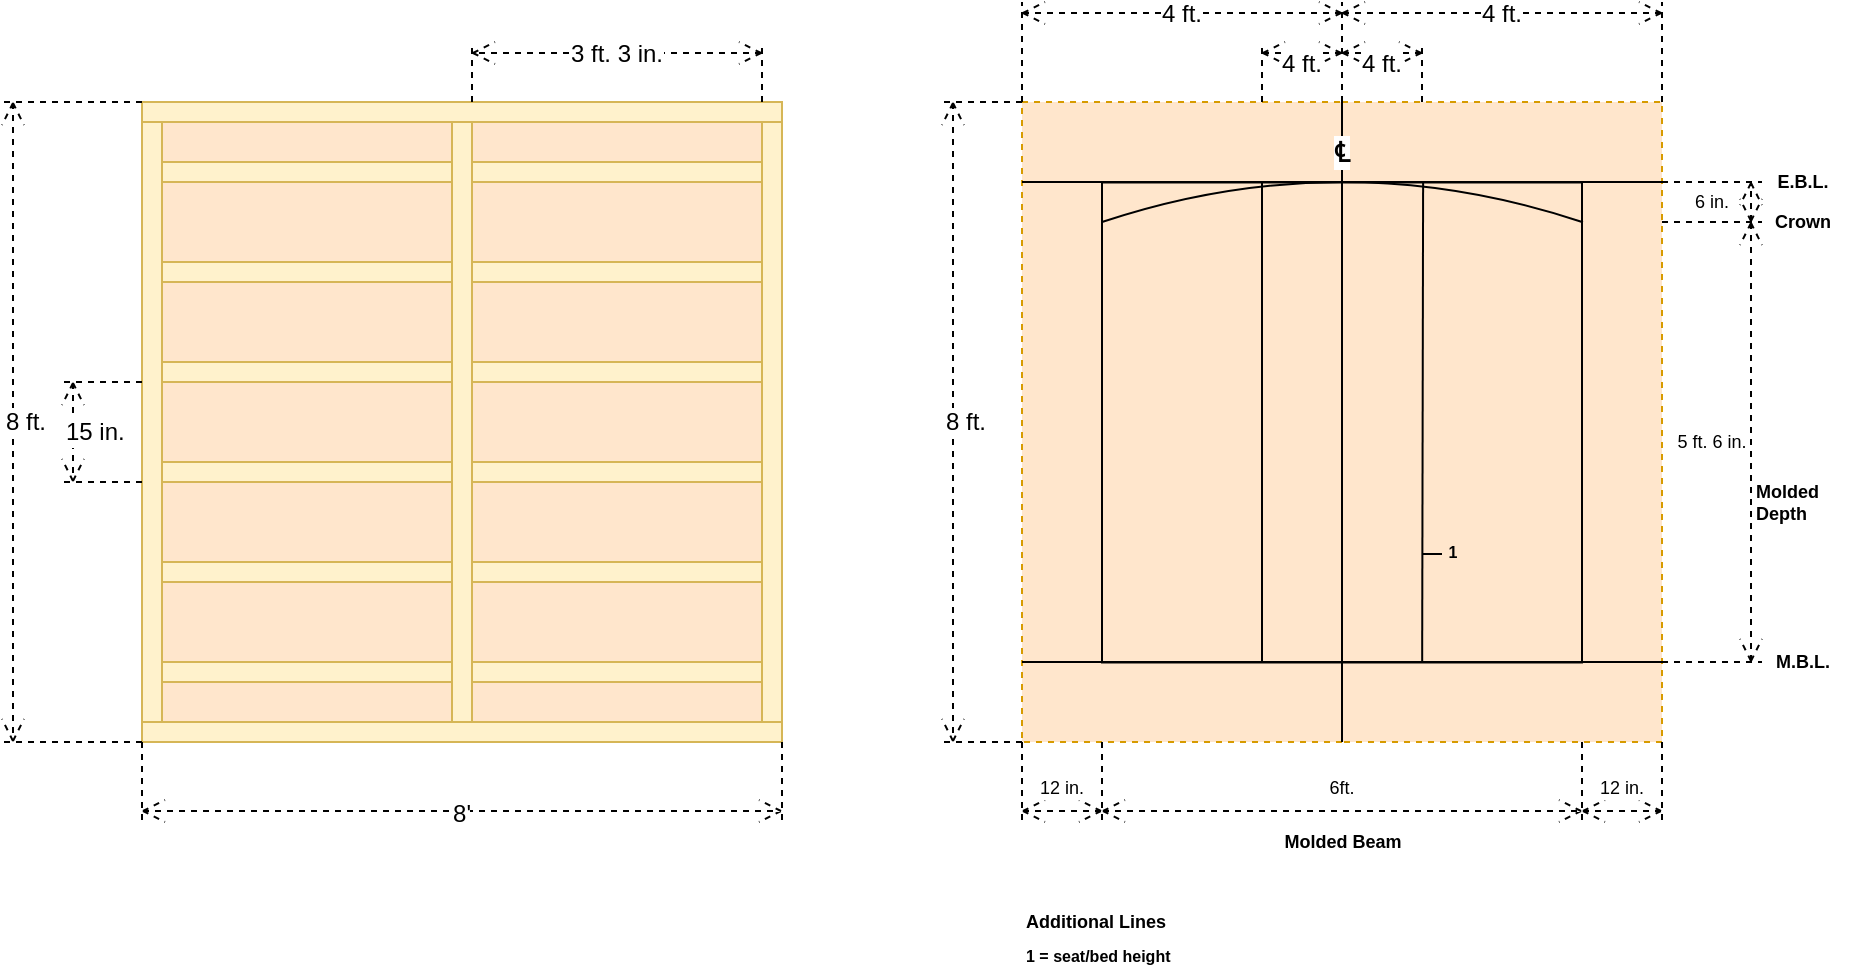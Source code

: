 <mxfile version="16.5.6" type="device"><diagram id="khz0cEWywiufYNGzLlwe" name="Lofting Table"><mxGraphModel dx="1733" dy="1139" grid="1" gridSize="10" guides="1" tooltips="1" connect="1" arrows="1" fold="1" page="1" pageScale="1" pageWidth="1169" pageHeight="827" math="0" shadow="0"><root><mxCell id="0"/><mxCell id="1" parent="0"/><mxCell id="3_xy4ehNLdjky_d04j8S-7" value="" style="rounded=0;whiteSpace=wrap;html=1;fillColor=#ffe6cc;strokeColor=#d79b00;dashed=1;strokeWidth=1;perimeterSpacing=18;" vertex="1" parent="1"><mxGeometry x="560" y="-80" width="160" height="320" as="geometry"/></mxCell><mxCell id="3_xy4ehNLdjky_d04j8S-6" value="" style="rounded=0;whiteSpace=wrap;html=1;fillColor=#ffe6cc;strokeColor=#d79b00;dashed=1;" vertex="1" parent="1"><mxGeometry x="400" y="-80" width="160" height="320" as="geometry"/></mxCell><mxCell id="3_xy4ehNLdjky_d04j8S-30" value="8 ft." style="shape=dimension;direction=south;whiteSpace=wrap;html=1;align=left;points=[];verticalAlign=middle;labelBackgroundColor=#ffffff;dashed=1;strokeColor=default;strokeWidth=1;fillColor=default;" vertex="1" parent="1"><mxGeometry x="360" y="-80" width="40" height="320" as="geometry"/></mxCell><mxCell id="3_xy4ehNLdjky_d04j8S-61" value="" style="whiteSpace=wrap;html=1;aspect=fixed;strokeColor=default;strokeWidth=1;fillColor=none;" vertex="1" parent="1"><mxGeometry x="440" y="-39.76" width="240" height="240" as="geometry"/></mxCell><mxCell id="3_xy4ehNLdjky_d04j8S-64" value="12 in." style="shape=dimension;whiteSpace=wrap;html=1;align=center;points=[];verticalAlign=middle;spacingBottom=-5;labelBackgroundColor=#ffffff;dashed=1;strokeColor=default;strokeWidth=1;fillColor=default;fontSize=9;horizontal=1;" vertex="1" parent="1"><mxGeometry x="400" y="240" width="40" height="40" as="geometry"/></mxCell><mxCell id="3_xy4ehNLdjky_d04j8S-65" value="12 in." style="shape=dimension;whiteSpace=wrap;html=1;align=center;points=[];verticalAlign=middle;spacingBottom=-5;labelBackgroundColor=#ffffff;dashed=1;strokeColor=default;strokeWidth=1;fillColor=default;fontSize=9;horizontal=1;" vertex="1" parent="1"><mxGeometry x="680" y="240" width="40" height="40" as="geometry"/></mxCell><mxCell id="3_xy4ehNLdjky_d04j8S-66" value="6ft. " style="shape=dimension;whiteSpace=wrap;html=1;align=center;points=[];verticalAlign=middle;spacingBottom=-5;labelBackgroundColor=#ffffff;dashed=1;strokeColor=default;strokeWidth=1;fillColor=default;fontSize=9;horizontal=1;" vertex="1" parent="1"><mxGeometry x="440" y="240" width="240" height="40" as="geometry"/></mxCell><mxCell id="3_xy4ehNLdjky_d04j8S-74" value="" style="curved=1;endArrow=none;html=1;rounded=0;fontSize=9;strokeColor=#000000;endFill=0;entryX=1.002;entryY=0.334;entryDx=0;entryDy=0;entryPerimeter=0;" edge="1" parent="1"><mxGeometry width="50" height="50" relative="1" as="geometry"><mxPoint x="440" y="-20" as="sourcePoint"/><mxPoint x="680.48" y="-19.84" as="targetPoint"/><Array as="points"><mxPoint x="560" y="-60"/></Array></mxGeometry></mxCell><mxCell id="3_xy4ehNLdjky_d04j8S-77" value="6 in." style="shape=dimension;direction=north;whiteSpace=wrap;html=1;align=center;points=[];verticalAlign=middle;labelBackgroundColor=#ffffff;dashed=1;fontSize=9;strokeColor=default;strokeWidth=1;fillColor=none;" vertex="1" parent="1"><mxGeometry x="720" y="-40" width="50" height="20" as="geometry"/></mxCell><mxCell id="3_xy4ehNLdjky_d04j8S-78" value="Crown" style="text;html=1;align=center;verticalAlign=middle;resizable=0;points=[];autosize=1;strokeColor=none;fillColor=none;fontSize=9;fontStyle=1" vertex="1" parent="1"><mxGeometry x="765" y="-30" width="50" height="20" as="geometry"/></mxCell><mxCell id="3_xy4ehNLdjky_d04j8S-79" value="" style="endArrow=none;html=1;rounded=0;fontSize=9;strokeColor=#000000;startArrow=none;" edge="1" parent="1"><mxGeometry width="50" height="50" relative="1" as="geometry"><mxPoint x="560" y="-80" as="sourcePoint"/><mxPoint x="560" y="240" as="targetPoint"/></mxGeometry></mxCell><mxCell id="3_xy4ehNLdjky_d04j8S-81" value="&lt;div align=&quot;center&quot;&gt;&lt;font size=&quot;1&quot;&gt;&lt;b&gt;&lt;span class=&quot;box&quot; style=&quot;font-size: 14px&quot;&gt;℄&lt;/span&gt;&lt;/b&gt;&lt;/font&gt;&lt;font size=&quot;1&quot;&gt;&lt;b&gt;&lt;span class=&quot;box&quot; style=&quot;font-size: 14px&quot;&gt;&lt;span class=&quot;box&quot;&gt;&lt;/span&gt; &lt;/span&gt;&lt;/b&gt;&lt;/font&gt;&lt;/div&gt;" style="text;whiteSpace=wrap;html=1;fontSize=9;align=center;labelBackgroundColor=default;spacing=2;spacingRight=0;" vertex="1" parent="1"><mxGeometry x="545" y="-70" width="30" height="30" as="geometry"/></mxCell><mxCell id="3_xy4ehNLdjky_d04j8S-85" value="" style="endArrow=none;html=1;rounded=0;fontSize=9;strokeColor=#000000;startArrow=none;exitX=0.669;exitY=-0.002;exitDx=0;exitDy=0;exitPerimeter=0;entryX=0.667;entryY=1;entryDx=0;entryDy=0;entryPerimeter=0;" edge="1" parent="1" source="3_xy4ehNLdjky_d04j8S-61" target="3_xy4ehNLdjky_d04j8S-61"><mxGeometry width="50" height="50" relative="1" as="geometry"><mxPoint x="1040" y="-129.76" as="sourcePoint"/><mxPoint x="1040" y="210.24" as="targetPoint"/></mxGeometry></mxCell><mxCell id="3_xy4ehNLdjky_d04j8S-86" value="" style="endArrow=none;html=1;rounded=0;fontSize=9;strokeColor=#000000;startArrow=none;" edge="1" parent="1"><mxGeometry width="50" height="50" relative="1" as="geometry"><mxPoint x="520" y="-40" as="sourcePoint"/><mxPoint x="520" y="200" as="targetPoint"/></mxGeometry></mxCell><mxCell id="3_xy4ehNLdjky_d04j8S-87" value="" style="endArrow=none;html=1;rounded=0;fontSize=9;strokeColor=#000000;startArrow=none;entryX=0.125;entryY=0;entryDx=0;entryDy=0;entryPerimeter=0;" edge="1" parent="1" target="3_xy4ehNLdjky_d04j8S-30"><mxGeometry width="50" height="50" relative="1" as="geometry"><mxPoint x="720" y="-40" as="sourcePoint"/><mxPoint x="530" y="210" as="targetPoint"/></mxGeometry></mxCell><mxCell id="3_xy4ehNLdjky_d04j8S-88" value="" style="endArrow=none;html=1;rounded=0;fontSize=9;strokeColor=#000000;startArrow=none;entryX=0.125;entryY=0;entryDx=0;entryDy=0;entryPerimeter=0;" edge="1" parent="1"><mxGeometry width="50" height="50" relative="1" as="geometry"><mxPoint x="720" y="200.0" as="sourcePoint"/><mxPoint x="400" y="200.0" as="targetPoint"/></mxGeometry></mxCell><mxCell id="3_xy4ehNLdjky_d04j8S-89" value="E.B.L." style="text;html=1;align=center;verticalAlign=middle;resizable=0;points=[];autosize=1;strokeColor=none;fillColor=none;fontSize=9;fontStyle=1" vertex="1" parent="1"><mxGeometry x="765" y="-50" width="50" height="20" as="geometry"/></mxCell><mxCell id="3_xy4ehNLdjky_d04j8S-90" value="M.B.L." style="text;html=1;align=center;verticalAlign=middle;resizable=0;points=[];autosize=1;strokeColor=none;fillColor=none;fontSize=9;fontStyle=1" vertex="1" parent="1"><mxGeometry x="765" y="190" width="50" height="20" as="geometry"/></mxCell><mxCell id="3_xy4ehNLdjky_d04j8S-91" value="" style="endArrow=none;dashed=1;html=1;rounded=0;fontSize=14;strokeColor=#000000;" edge="1" parent="1"><mxGeometry width="50" height="50" relative="1" as="geometry"><mxPoint x="720" y="200" as="sourcePoint"/><mxPoint x="770" y="200" as="targetPoint"/></mxGeometry></mxCell><mxCell id="3_xy4ehNLdjky_d04j8S-93" value="Molded Beam" style="text;html=1;align=center;verticalAlign=middle;resizable=0;points=[];autosize=1;strokeColor=none;fillColor=none;fontSize=9;fontStyle=1" vertex="1" parent="1"><mxGeometry x="515" y="280" width="90" height="20" as="geometry"/></mxCell><mxCell id="3_xy4ehNLdjky_d04j8S-94" value="5 ft. 6 in." style="shape=dimension;direction=north;whiteSpace=wrap;html=1;align=center;points=[];verticalAlign=middle;labelBackgroundColor=#ffffff;dashed=1;fontSize=9;strokeColor=default;strokeWidth=1;fillColor=none;" vertex="1" parent="1"><mxGeometry x="720" y="-20" width="50" height="220" as="geometry"/></mxCell><mxCell id="3_xy4ehNLdjky_d04j8S-95" value="&lt;div align=&quot;left&quot;&gt;Molded&lt;/div&gt;&lt;div align=&quot;left&quot;&gt;Depth&lt;br&gt;&lt;/div&gt;" style="text;html=1;align=left;verticalAlign=middle;resizable=0;points=[];autosize=1;strokeColor=none;fillColor=none;fontSize=9;fontStyle=1" vertex="1" parent="1"><mxGeometry x="765" y="105" width="50" height="30" as="geometry"/></mxCell><mxCell id="3_xy4ehNLdjky_d04j8S-97" value="4 ft." style="shape=dimension;direction=west;whiteSpace=wrap;html=1;align=center;points=[];verticalAlign=top;spacingTop=-8;labelBackgroundColor=#ffffff;dashed=1;strokeColor=default;strokeWidth=1;fillColor=default;" vertex="1" parent="1"><mxGeometry x="400" y="-130" width="160" height="50" as="geometry"/></mxCell><mxCell id="3_xy4ehNLdjky_d04j8S-98" value="4 ft." style="shape=dimension;direction=west;whiteSpace=wrap;html=1;align=center;points=[];verticalAlign=top;spacingTop=-8;labelBackgroundColor=#ffffff;dashed=1;strokeColor=default;strokeWidth=1;fillColor=default;" vertex="1" parent="1"><mxGeometry x="560" y="-130" width="160" height="50" as="geometry"/></mxCell><mxCell id="3_xy4ehNLdjky_d04j8S-99" value="4 ft." style="shape=dimension;direction=west;whiteSpace=wrap;html=1;align=center;points=[];verticalAlign=middle;spacingTop=-8;labelBackgroundColor=#ffffff;dashed=1;strokeColor=default;strokeWidth=1;fillColor=default;" vertex="1" parent="1"><mxGeometry x="560" y="-110" width="40" height="30" as="geometry"/></mxCell><mxCell id="3_xy4ehNLdjky_d04j8S-100" value="4 ft." style="shape=dimension;direction=west;whiteSpace=wrap;html=1;align=center;points=[];verticalAlign=middle;spacingTop=-8;labelBackgroundColor=#ffffff;dashed=1;strokeColor=default;strokeWidth=1;fillColor=default;" vertex="1" parent="1"><mxGeometry x="520" y="-110" width="40" height="30" as="geometry"/></mxCell><mxCell id="3_xy4ehNLdjky_d04j8S-104" value="" style="endArrow=none;html=1;rounded=0;fontSize=6;strokeColor=#000000;" edge="1" parent="1"><mxGeometry x="440" y="-40" width="50" height="50" relative="1" as="geometry"><mxPoint x="600" y="146" as="sourcePoint"/><mxPoint x="610" y="146" as="targetPoint"/><Array as="points"><mxPoint x="610" y="146"/></Array></mxGeometry></mxCell><mxCell id="3_xy4ehNLdjky_d04j8S-105" value="&lt;font style=&quot;font-size: 8px&quot;&gt;&lt;b&gt;1&lt;/b&gt;&lt;/font&gt;" style="text;html=1;align=center;verticalAlign=middle;resizable=0;points=[];autosize=1;strokeColor=none;fillColor=none;fontSize=6;" vertex="1" parent="1"><mxGeometry x="605" y="140" width="20" height="10" as="geometry"/></mxCell><mxCell id="3_xy4ehNLdjky_d04j8S-106" value="&lt;div align=&quot;left&quot;&gt;Additional Lines&lt;br&gt;&lt;/div&gt;" style="text;html=1;align=left;verticalAlign=middle;resizable=0;points=[];autosize=1;strokeColor=none;fillColor=none;fontSize=9;fontStyle=1" vertex="1" parent="1"><mxGeometry x="400" y="320" width="100" height="20" as="geometry"/></mxCell><mxCell id="3_xy4ehNLdjky_d04j8S-107" value="&lt;div&gt;&lt;font style=&quot;font-size: 8px&quot;&gt;1 = seat/bed height&lt;/font&gt;&lt;/div&gt;" style="text;html=1;align=left;verticalAlign=top;resizable=0;points=[];autosize=1;strokeColor=none;fillColor=none;fontSize=9;fontStyle=1" vertex="1" parent="1"><mxGeometry x="400" y="335" width="100" height="20" as="geometry"/></mxCell><mxCell id="3_xy4ehNLdjky_d04j8S-108" value="" style="group" vertex="1" connectable="0" parent="1"><mxGeometry x="-110" y="-110" width="390" height="390" as="geometry"/></mxCell><mxCell id="3_xy4ehNLdjky_d04j8S-34" value="" style="rounded=0;whiteSpace=wrap;html=1;fillColor=#ffe6cc;strokeColor=#d79b00;dashed=1;strokeWidth=1;perimeterSpacing=18;" vertex="1" parent="3_xy4ehNLdjky_d04j8S-108"><mxGeometry x="230" y="30" width="160" height="320" as="geometry"/></mxCell><mxCell id="3_xy4ehNLdjky_d04j8S-35" value="" style="rounded=0;whiteSpace=wrap;html=1;fillColor=#ffe6cc;strokeColor=#d79b00;dashed=1;" vertex="1" parent="3_xy4ehNLdjky_d04j8S-108"><mxGeometry x="70" y="30" width="160" height="320" as="geometry"/></mxCell><mxCell id="3_xy4ehNLdjky_d04j8S-36" value="" style="rounded=0;whiteSpace=wrap;html=1;strokeColor=#d6b656;fillColor=#fff2cc;" vertex="1" parent="3_xy4ehNLdjky_d04j8S-108"><mxGeometry x="70" y="340" width="320" height="10" as="geometry"/></mxCell><mxCell id="3_xy4ehNLdjky_d04j8S-37" value="" style="rounded=0;whiteSpace=wrap;html=1;strokeColor=#d6b656;fillColor=#fff2cc;" vertex="1" parent="3_xy4ehNLdjky_d04j8S-108"><mxGeometry x="70" y="30" width="320" height="10" as="geometry"/></mxCell><mxCell id="3_xy4ehNLdjky_d04j8S-38" value="" style="rounded=0;whiteSpace=wrap;html=1;strokeColor=#d6b656;fillColor=#fff2cc;" vertex="1" parent="3_xy4ehNLdjky_d04j8S-108"><mxGeometry x="80" y="210" width="145" height="10" as="geometry"/></mxCell><mxCell id="3_xy4ehNLdjky_d04j8S-39" value="" style="rounded=0;whiteSpace=wrap;html=1;strokeColor=#d6b656;fillColor=#fff2cc;rotation=-90;" vertex="1" parent="3_xy4ehNLdjky_d04j8S-108"><mxGeometry x="235" y="185" width="300" height="10" as="geometry"/></mxCell><mxCell id="3_xy4ehNLdjky_d04j8S-40" value="" style="rounded=0;whiteSpace=wrap;html=1;strokeColor=#d6b656;fillColor=#fff2cc;rotation=90;" vertex="1" parent="3_xy4ehNLdjky_d04j8S-108"><mxGeometry x="-75" y="185" width="300" height="10" as="geometry"/></mxCell><mxCell id="3_xy4ehNLdjky_d04j8S-41" value="" style="rounded=0;whiteSpace=wrap;html=1;strokeColor=#d6b656;fillColor=#fff2cc;rotation=90;" vertex="1" parent="3_xy4ehNLdjky_d04j8S-108"><mxGeometry x="80" y="185" width="300" height="10" as="geometry"/></mxCell><mxCell id="3_xy4ehNLdjky_d04j8S-42" value="" style="rounded=0;whiteSpace=wrap;html=1;strokeColor=#d6b656;fillColor=#fff2cc;" vertex="1" parent="3_xy4ehNLdjky_d04j8S-108"><mxGeometry x="80" y="160" width="145" height="10" as="geometry"/></mxCell><mxCell id="3_xy4ehNLdjky_d04j8S-43" value="" style="rounded=0;whiteSpace=wrap;html=1;strokeColor=#d6b656;fillColor=#fff2cc;" vertex="1" parent="3_xy4ehNLdjky_d04j8S-108"><mxGeometry x="80" y="110" width="145" height="10" as="geometry"/></mxCell><mxCell id="3_xy4ehNLdjky_d04j8S-44" value="" style="rounded=0;whiteSpace=wrap;html=1;strokeColor=#d6b656;fillColor=#fff2cc;" vertex="1" parent="3_xy4ehNLdjky_d04j8S-108"><mxGeometry x="80" y="60" width="145" height="10" as="geometry"/></mxCell><mxCell id="3_xy4ehNLdjky_d04j8S-45" value="" style="rounded=0;whiteSpace=wrap;html=1;strokeColor=#d6b656;fillColor=#fff2cc;" vertex="1" parent="3_xy4ehNLdjky_d04j8S-108"><mxGeometry x="80" y="260" width="145" height="10" as="geometry"/></mxCell><mxCell id="3_xy4ehNLdjky_d04j8S-46" value="" style="rounded=0;whiteSpace=wrap;html=1;strokeColor=#d6b656;fillColor=#fff2cc;" vertex="1" parent="3_xy4ehNLdjky_d04j8S-108"><mxGeometry x="235" y="210" width="145" height="10" as="geometry"/></mxCell><mxCell id="3_xy4ehNLdjky_d04j8S-47" value="" style="rounded=0;whiteSpace=wrap;html=1;strokeColor=#d6b656;fillColor=#fff2cc;" vertex="1" parent="3_xy4ehNLdjky_d04j8S-108"><mxGeometry x="235" y="160" width="145" height="10" as="geometry"/></mxCell><mxCell id="3_xy4ehNLdjky_d04j8S-48" value="" style="rounded=0;whiteSpace=wrap;html=1;strokeColor=#d6b656;fillColor=#fff2cc;" vertex="1" parent="3_xy4ehNLdjky_d04j8S-108"><mxGeometry x="235" y="110" width="145" height="10" as="geometry"/></mxCell><mxCell id="3_xy4ehNLdjky_d04j8S-49" value="" style="rounded=0;whiteSpace=wrap;html=1;strokeColor=#d6b656;fillColor=#fff2cc;" vertex="1" parent="3_xy4ehNLdjky_d04j8S-108"><mxGeometry x="235" y="60" width="145" height="10" as="geometry"/></mxCell><mxCell id="3_xy4ehNLdjky_d04j8S-50" value="" style="rounded=0;whiteSpace=wrap;html=1;strokeColor=#d6b656;fillColor=#fff2cc;" vertex="1" parent="3_xy4ehNLdjky_d04j8S-108"><mxGeometry x="235" y="260" width="145" height="10" as="geometry"/></mxCell><mxCell id="3_xy4ehNLdjky_d04j8S-51" value="" style="rounded=0;whiteSpace=wrap;html=1;strokeColor=#d6b656;fillColor=#fff2cc;" vertex="1" parent="3_xy4ehNLdjky_d04j8S-108"><mxGeometry x="80" y="310" width="145" height="10" as="geometry"/></mxCell><mxCell id="3_xy4ehNLdjky_d04j8S-52" value="" style="rounded=0;whiteSpace=wrap;html=1;strokeColor=#d6b656;fillColor=#fff2cc;" vertex="1" parent="3_xy4ehNLdjky_d04j8S-108"><mxGeometry x="235" y="310" width="145" height="10" as="geometry"/></mxCell><mxCell id="3_xy4ehNLdjky_d04j8S-53" value="15 in." style="shape=dimension;direction=south;whiteSpace=wrap;html=1;align=left;points=[];verticalAlign=middle;labelBackgroundColor=#ffffff;dashed=1;strokeColor=default;strokeWidth=1;fillColor=default;" vertex="1" parent="3_xy4ehNLdjky_d04j8S-108"><mxGeometry x="30" y="170" width="40" height="50" as="geometry"/></mxCell><mxCell id="3_xy4ehNLdjky_d04j8S-54" value="8 ft." style="shape=dimension;direction=south;whiteSpace=wrap;html=1;align=left;points=[];verticalAlign=middle;labelBackgroundColor=#ffffff;dashed=1;strokeColor=default;strokeWidth=1;fillColor=default;" vertex="1" parent="3_xy4ehNLdjky_d04j8S-108"><mxGeometry y="30" width="70" height="320" as="geometry"/></mxCell><mxCell id="3_xy4ehNLdjky_d04j8S-55" value="8'" style="shape=dimension;whiteSpace=wrap;html=1;align=center;points=[];verticalAlign=bottom;spacingBottom=-5;labelBackgroundColor=#ffffff;dashed=1;strokeColor=default;strokeWidth=1;fillColor=default;" vertex="1" parent="3_xy4ehNLdjky_d04j8S-108"><mxGeometry x="70" y="350" width="320" height="40" as="geometry"/></mxCell><mxCell id="3_xy4ehNLdjky_d04j8S-56" value="3 ft. 3 in." style="shape=dimension;direction=west;whiteSpace=wrap;html=1;align=center;points=[];verticalAlign=top;spacingTop=-8;labelBackgroundColor=#ffffff;dashed=1;strokeColor=default;strokeWidth=1;fillColor=default;" vertex="1" parent="3_xy4ehNLdjky_d04j8S-108"><mxGeometry x="235" width="145" height="30" as="geometry"/></mxCell></root></mxGraphModel></diagram></mxfile>